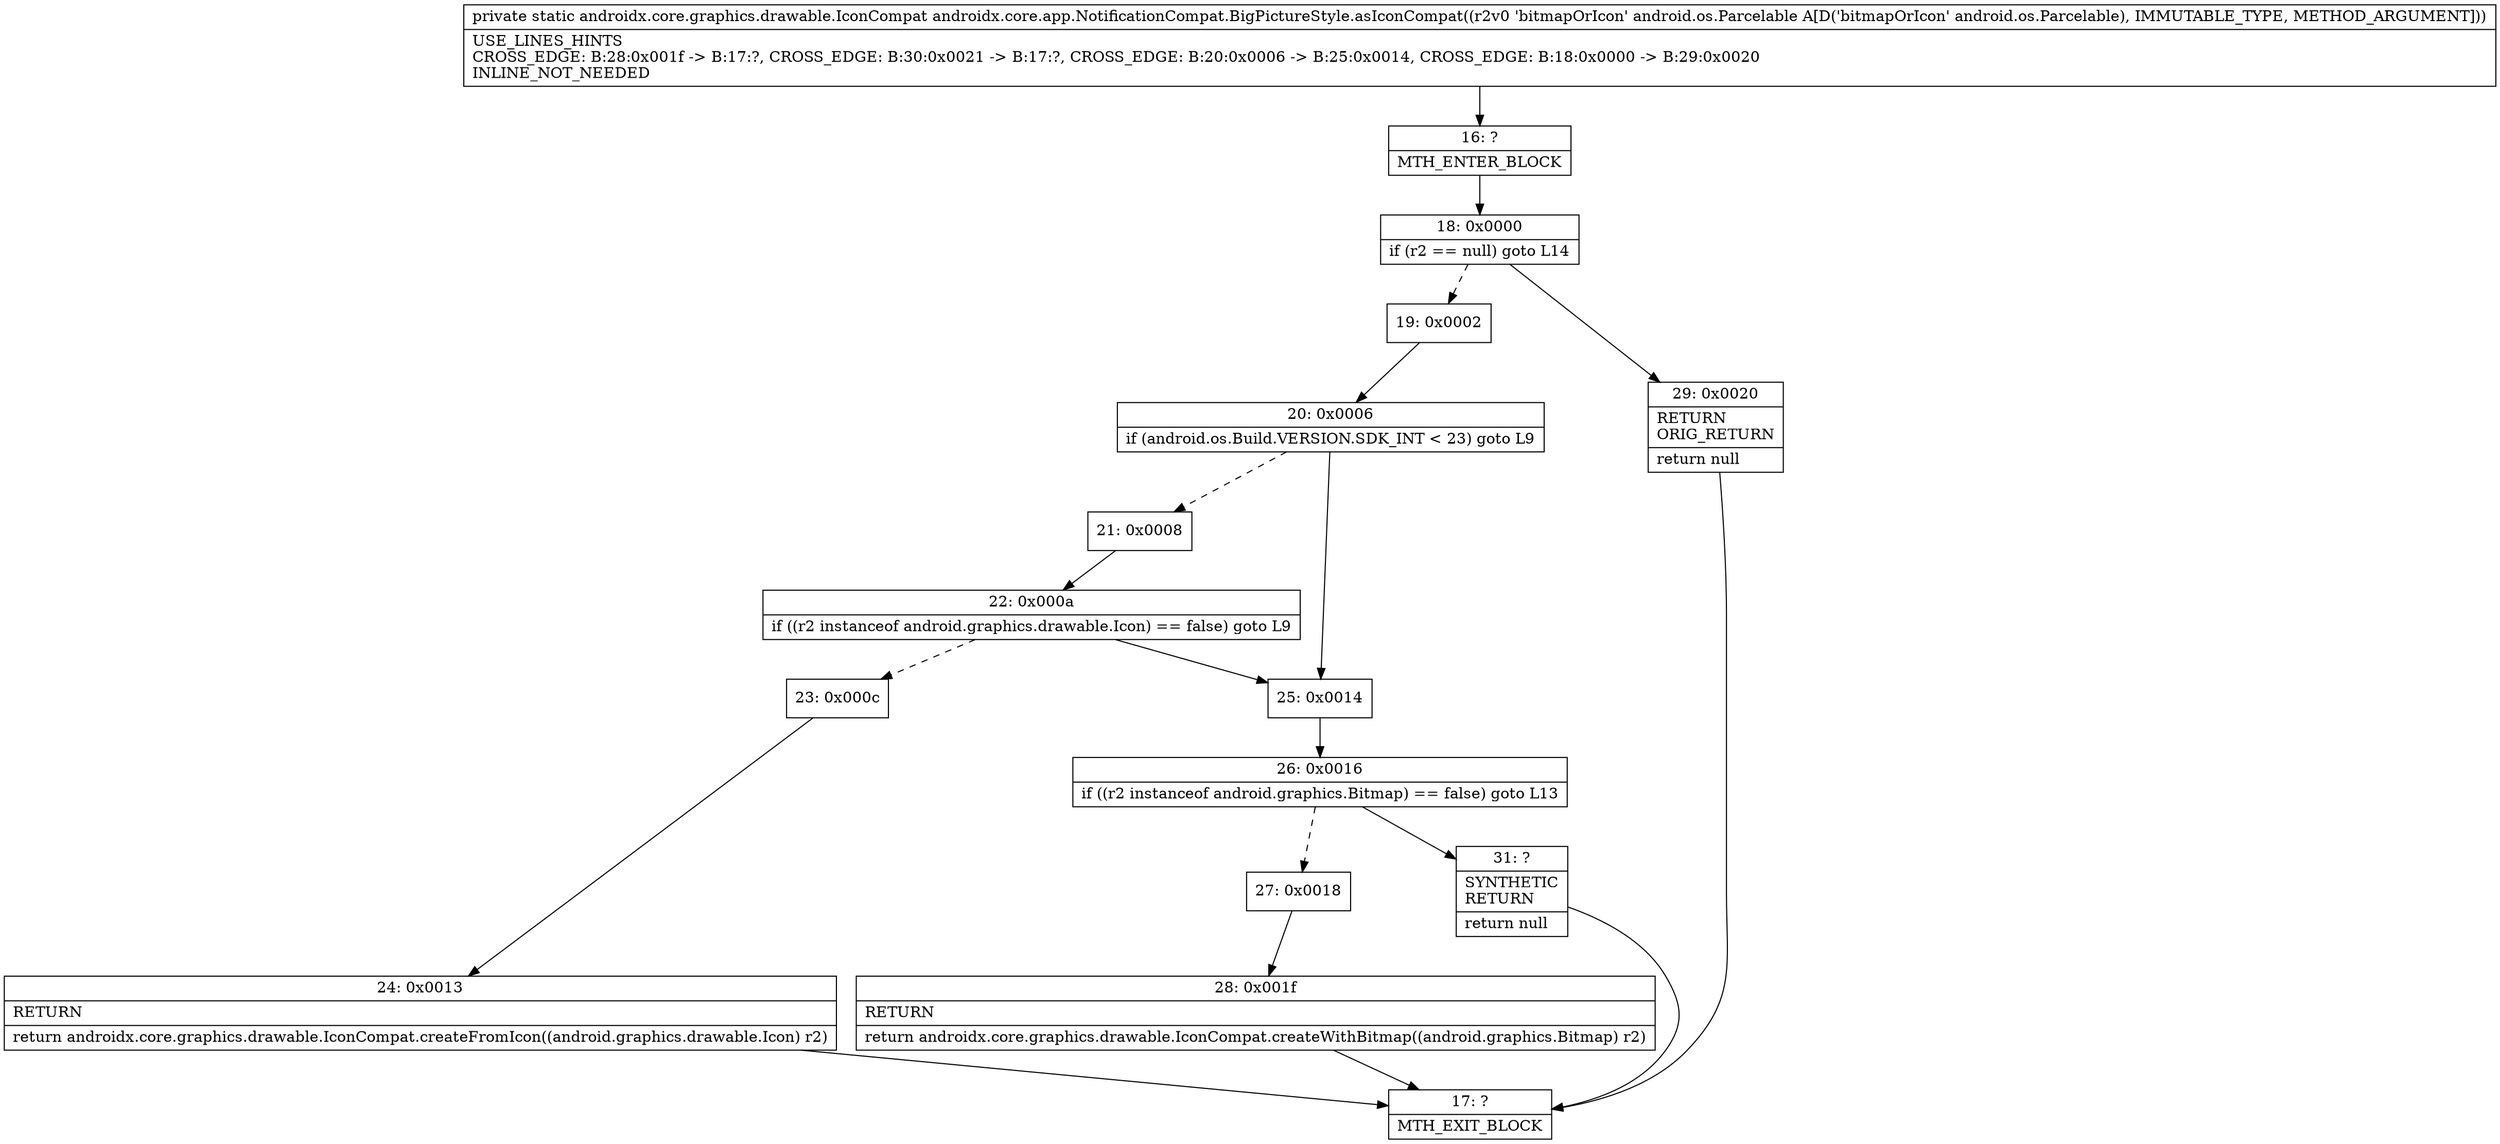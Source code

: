 digraph "CFG forandroidx.core.app.NotificationCompat.BigPictureStyle.asIconCompat(Landroid\/os\/Parcelable;)Landroidx\/core\/graphics\/drawable\/IconCompat;" {
Node_16 [shape=record,label="{16\:\ ?|MTH_ENTER_BLOCK\l}"];
Node_18 [shape=record,label="{18\:\ 0x0000|if (r2 == null) goto L14\l}"];
Node_19 [shape=record,label="{19\:\ 0x0002}"];
Node_20 [shape=record,label="{20\:\ 0x0006|if (android.os.Build.VERSION.SDK_INT \< 23) goto L9\l}"];
Node_21 [shape=record,label="{21\:\ 0x0008}"];
Node_22 [shape=record,label="{22\:\ 0x000a|if ((r2 instanceof android.graphics.drawable.Icon) == false) goto L9\l}"];
Node_23 [shape=record,label="{23\:\ 0x000c}"];
Node_24 [shape=record,label="{24\:\ 0x0013|RETURN\l|return androidx.core.graphics.drawable.IconCompat.createFromIcon((android.graphics.drawable.Icon) r2)\l}"];
Node_17 [shape=record,label="{17\:\ ?|MTH_EXIT_BLOCK\l}"];
Node_25 [shape=record,label="{25\:\ 0x0014}"];
Node_26 [shape=record,label="{26\:\ 0x0016|if ((r2 instanceof android.graphics.Bitmap) == false) goto L13\l}"];
Node_27 [shape=record,label="{27\:\ 0x0018}"];
Node_28 [shape=record,label="{28\:\ 0x001f|RETURN\l|return androidx.core.graphics.drawable.IconCompat.createWithBitmap((android.graphics.Bitmap) r2)\l}"];
Node_31 [shape=record,label="{31\:\ ?|SYNTHETIC\lRETURN\l|return null\l}"];
Node_29 [shape=record,label="{29\:\ 0x0020|RETURN\lORIG_RETURN\l|return null\l}"];
MethodNode[shape=record,label="{private static androidx.core.graphics.drawable.IconCompat androidx.core.app.NotificationCompat.BigPictureStyle.asIconCompat((r2v0 'bitmapOrIcon' android.os.Parcelable A[D('bitmapOrIcon' android.os.Parcelable), IMMUTABLE_TYPE, METHOD_ARGUMENT]))  | USE_LINES_HINTS\lCROSS_EDGE: B:28:0x001f \-\> B:17:?, CROSS_EDGE: B:30:0x0021 \-\> B:17:?, CROSS_EDGE: B:20:0x0006 \-\> B:25:0x0014, CROSS_EDGE: B:18:0x0000 \-\> B:29:0x0020\lINLINE_NOT_NEEDED\l}"];
MethodNode -> Node_16;Node_16 -> Node_18;
Node_18 -> Node_19[style=dashed];
Node_18 -> Node_29;
Node_19 -> Node_20;
Node_20 -> Node_21[style=dashed];
Node_20 -> Node_25;
Node_21 -> Node_22;
Node_22 -> Node_23[style=dashed];
Node_22 -> Node_25;
Node_23 -> Node_24;
Node_24 -> Node_17;
Node_25 -> Node_26;
Node_26 -> Node_27[style=dashed];
Node_26 -> Node_31;
Node_27 -> Node_28;
Node_28 -> Node_17;
Node_31 -> Node_17;
Node_29 -> Node_17;
}

